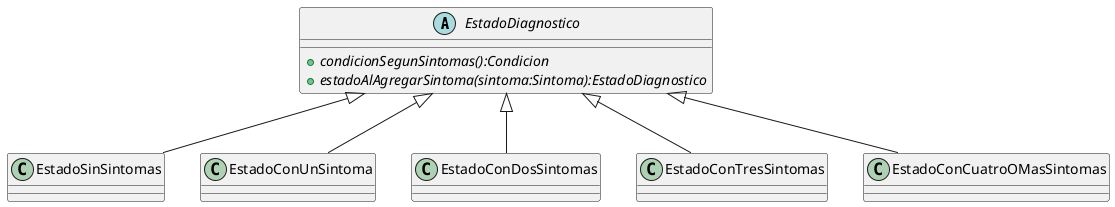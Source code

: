 @startuml
abstract EstadoDiagnostico{
	{abstract}+ condicionSegunSintomas():Condicion
	{abstract}+ estadoAlAgregarSintoma(sintoma:Sintoma):EstadoDiagnostico

}

EstadoDiagnostico <|-- EstadoSinSintomas
EstadoDiagnostico <|-- EstadoConUnSintoma
EstadoDiagnostico <|-- EstadoConDosSintomas
EstadoDiagnostico <|-- EstadoConTresSintomas
EstadoDiagnostico <|-- EstadoConCuatroOMasSintomas


@enduml